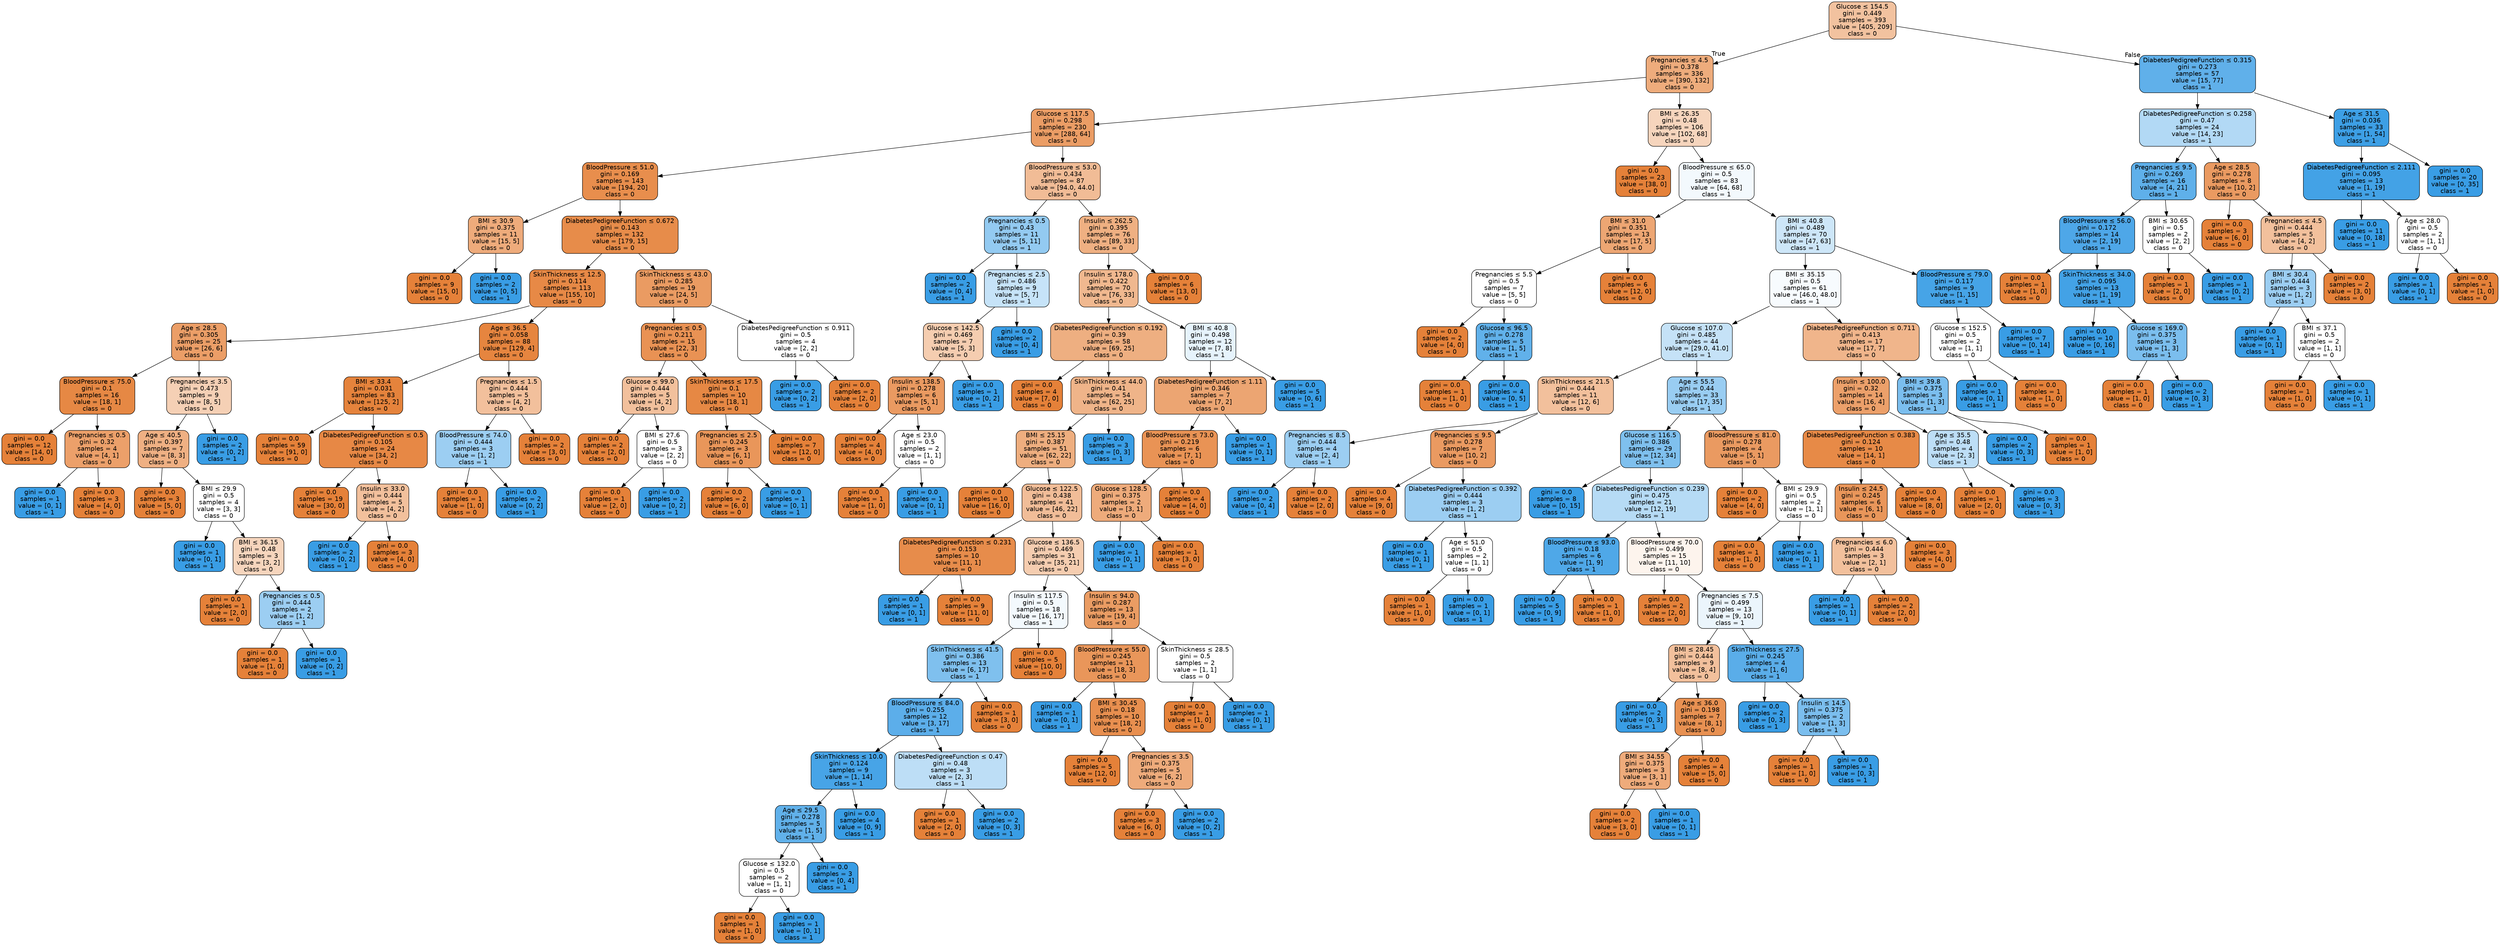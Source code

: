 digraph Tree {
node [shape=box, style="filled, rounded", color="black", fontname="helvetica"] ;
edge [fontname="helvetica"] ;
0 [label=<Glucose &le; 154.5<br/>gini = 0.449<br/>samples = 393<br/>value = [405, 209]<br/>class = 0>, fillcolor="#f2c29f"] ;
1 [label=<Pregnancies &le; 4.5<br/>gini = 0.378<br/>samples = 336<br/>value = [390, 132]<br/>class = 0>, fillcolor="#eeac7c"] ;
0 -> 1 [labeldistance=2.5, labelangle=45, headlabel="True"] ;
2 [label=<Glucose &le; 117.5<br/>gini = 0.298<br/>samples = 230<br/>value = [288, 64]<br/>class = 0>, fillcolor="#eb9d65"] ;
1 -> 2 ;
3 [label=<BloodPressure &le; 51.0<br/>gini = 0.169<br/>samples = 143<br/>value = [194, 20]<br/>class = 0>, fillcolor="#e88e4d"] ;
2 -> 3 ;
4 [label=<BMI &le; 30.9<br/>gini = 0.375<br/>samples = 11<br/>value = [15, 5]<br/>class = 0>, fillcolor="#eeab7b"] ;
3 -> 4 ;
5 [label=<gini = 0.0<br/>samples = 9<br/>value = [15, 0]<br/>class = 0>, fillcolor="#e58139"] ;
4 -> 5 ;
6 [label=<gini = 0.0<br/>samples = 2<br/>value = [0, 5]<br/>class = 1>, fillcolor="#399de5"] ;
4 -> 6 ;
7 [label=<DiabetesPedigreeFunction &le; 0.672<br/>gini = 0.143<br/>samples = 132<br/>value = [179, 15]<br/>class = 0>, fillcolor="#e78c4a"] ;
3 -> 7 ;
8 [label=<SkinThickness &le; 12.5<br/>gini = 0.114<br/>samples = 113<br/>value = [155, 10]<br/>class = 0>, fillcolor="#e78946"] ;
7 -> 8 ;
9 [label=<Age &le; 28.5<br/>gini = 0.305<br/>samples = 25<br/>value = [26, 6]<br/>class = 0>, fillcolor="#eb9e67"] ;
8 -> 9 ;
10 [label=<BloodPressure &le; 75.0<br/>gini = 0.1<br/>samples = 16<br/>value = [18, 1]<br/>class = 0>, fillcolor="#e68844"] ;
9 -> 10 ;
11 [label=<gini = 0.0<br/>samples = 12<br/>value = [14, 0]<br/>class = 0>, fillcolor="#e58139"] ;
10 -> 11 ;
12 [label=<Pregnancies &le; 0.5<br/>gini = 0.32<br/>samples = 4<br/>value = [4, 1]<br/>class = 0>, fillcolor="#eca06a"] ;
10 -> 12 ;
13 [label=<gini = 0.0<br/>samples = 1<br/>value = [0, 1]<br/>class = 1>, fillcolor="#399de5"] ;
12 -> 13 ;
14 [label=<gini = 0.0<br/>samples = 3<br/>value = [4, 0]<br/>class = 0>, fillcolor="#e58139"] ;
12 -> 14 ;
15 [label=<Pregnancies &le; 3.5<br/>gini = 0.473<br/>samples = 9<br/>value = [8, 5]<br/>class = 0>, fillcolor="#f5d0b5"] ;
9 -> 15 ;
16 [label=<Age &le; 40.5<br/>gini = 0.397<br/>samples = 7<br/>value = [8, 3]<br/>class = 0>, fillcolor="#efb083"] ;
15 -> 16 ;
17 [label=<gini = 0.0<br/>samples = 3<br/>value = [5, 0]<br/>class = 0>, fillcolor="#e58139"] ;
16 -> 17 ;
18 [label=<BMI &le; 29.9<br/>gini = 0.5<br/>samples = 4<br/>value = [3, 3]<br/>class = 0>, fillcolor="#ffffff"] ;
16 -> 18 ;
19 [label=<gini = 0.0<br/>samples = 1<br/>value = [0, 1]<br/>class = 1>, fillcolor="#399de5"] ;
18 -> 19 ;
20 [label=<BMI &le; 36.15<br/>gini = 0.48<br/>samples = 3<br/>value = [3, 2]<br/>class = 0>, fillcolor="#f6d5bd"] ;
18 -> 20 ;
21 [label=<gini = 0.0<br/>samples = 1<br/>value = [2, 0]<br/>class = 0>, fillcolor="#e58139"] ;
20 -> 21 ;
22 [label=<Pregnancies &le; 0.5<br/>gini = 0.444<br/>samples = 2<br/>value = [1, 2]<br/>class = 1>, fillcolor="#9ccef2"] ;
20 -> 22 ;
23 [label=<gini = 0.0<br/>samples = 1<br/>value = [1, 0]<br/>class = 0>, fillcolor="#e58139"] ;
22 -> 23 ;
24 [label=<gini = 0.0<br/>samples = 1<br/>value = [0, 2]<br/>class = 1>, fillcolor="#399de5"] ;
22 -> 24 ;
25 [label=<gini = 0.0<br/>samples = 2<br/>value = [0, 2]<br/>class = 1>, fillcolor="#399de5"] ;
15 -> 25 ;
26 [label=<Age &le; 36.5<br/>gini = 0.058<br/>samples = 88<br/>value = [129, 4]<br/>class = 0>, fillcolor="#e6853f"] ;
8 -> 26 ;
27 [label=<BMI &le; 33.4<br/>gini = 0.031<br/>samples = 83<br/>value = [125, 2]<br/>class = 0>, fillcolor="#e5833c"] ;
26 -> 27 ;
28 [label=<gini = 0.0<br/>samples = 59<br/>value = [91, 0]<br/>class = 0>, fillcolor="#e58139"] ;
27 -> 28 ;
29 [label=<DiabetesPedigreeFunction &le; 0.5<br/>gini = 0.105<br/>samples = 24<br/>value = [34, 2]<br/>class = 0>, fillcolor="#e78845"] ;
27 -> 29 ;
30 [label=<gini = 0.0<br/>samples = 19<br/>value = [30, 0]<br/>class = 0>, fillcolor="#e58139"] ;
29 -> 30 ;
31 [label=<Insulin &le; 33.0<br/>gini = 0.444<br/>samples = 5<br/>value = [4, 2]<br/>class = 0>, fillcolor="#f2c09c"] ;
29 -> 31 ;
32 [label=<gini = 0.0<br/>samples = 2<br/>value = [0, 2]<br/>class = 1>, fillcolor="#399de5"] ;
31 -> 32 ;
33 [label=<gini = 0.0<br/>samples = 3<br/>value = [4, 0]<br/>class = 0>, fillcolor="#e58139"] ;
31 -> 33 ;
34 [label=<Pregnancies &le; 1.5<br/>gini = 0.444<br/>samples = 5<br/>value = [4, 2]<br/>class = 0>, fillcolor="#f2c09c"] ;
26 -> 34 ;
35 [label=<BloodPressure &le; 74.0<br/>gini = 0.444<br/>samples = 3<br/>value = [1, 2]<br/>class = 1>, fillcolor="#9ccef2"] ;
34 -> 35 ;
36 [label=<gini = 0.0<br/>samples = 1<br/>value = [1, 0]<br/>class = 0>, fillcolor="#e58139"] ;
35 -> 36 ;
37 [label=<gini = 0.0<br/>samples = 2<br/>value = [0, 2]<br/>class = 1>, fillcolor="#399de5"] ;
35 -> 37 ;
38 [label=<gini = 0.0<br/>samples = 2<br/>value = [3, 0]<br/>class = 0>, fillcolor="#e58139"] ;
34 -> 38 ;
39 [label=<SkinThickness &le; 43.0<br/>gini = 0.285<br/>samples = 19<br/>value = [24, 5]<br/>class = 0>, fillcolor="#ea9b62"] ;
7 -> 39 ;
40 [label=<Pregnancies &le; 0.5<br/>gini = 0.211<br/>samples = 15<br/>value = [22, 3]<br/>class = 0>, fillcolor="#e99254"] ;
39 -> 40 ;
41 [label=<Glucose &le; 99.0<br/>gini = 0.444<br/>samples = 5<br/>value = [4, 2]<br/>class = 0>, fillcolor="#f2c09c"] ;
40 -> 41 ;
42 [label=<gini = 0.0<br/>samples = 2<br/>value = [2, 0]<br/>class = 0>, fillcolor="#e58139"] ;
41 -> 42 ;
43 [label=<BMI &le; 27.6<br/>gini = 0.5<br/>samples = 3<br/>value = [2, 2]<br/>class = 0>, fillcolor="#ffffff"] ;
41 -> 43 ;
44 [label=<gini = 0.0<br/>samples = 1<br/>value = [2, 0]<br/>class = 0>, fillcolor="#e58139"] ;
43 -> 44 ;
45 [label=<gini = 0.0<br/>samples = 2<br/>value = [0, 2]<br/>class = 1>, fillcolor="#399de5"] ;
43 -> 45 ;
46 [label=<SkinThickness &le; 17.5<br/>gini = 0.1<br/>samples = 10<br/>value = [18, 1]<br/>class = 0>, fillcolor="#e68844"] ;
40 -> 46 ;
47 [label=<Pregnancies &le; 2.5<br/>gini = 0.245<br/>samples = 3<br/>value = [6, 1]<br/>class = 0>, fillcolor="#e9965a"] ;
46 -> 47 ;
48 [label=<gini = 0.0<br/>samples = 2<br/>value = [6, 0]<br/>class = 0>, fillcolor="#e58139"] ;
47 -> 48 ;
49 [label=<gini = 0.0<br/>samples = 1<br/>value = [0, 1]<br/>class = 1>, fillcolor="#399de5"] ;
47 -> 49 ;
50 [label=<gini = 0.0<br/>samples = 7<br/>value = [12, 0]<br/>class = 0>, fillcolor="#e58139"] ;
46 -> 50 ;
51 [label=<DiabetesPedigreeFunction &le; 0.911<br/>gini = 0.5<br/>samples = 4<br/>value = [2, 2]<br/>class = 0>, fillcolor="#ffffff"] ;
39 -> 51 ;
52 [label=<gini = 0.0<br/>samples = 2<br/>value = [0, 2]<br/>class = 1>, fillcolor="#399de5"] ;
51 -> 52 ;
53 [label=<gini = 0.0<br/>samples = 2<br/>value = [2, 0]<br/>class = 0>, fillcolor="#e58139"] ;
51 -> 53 ;
54 [label=<BloodPressure &le; 53.0<br/>gini = 0.434<br/>samples = 87<br/>value = [94.0, 44.0]<br/>class = 0>, fillcolor="#f1bc96"] ;
2 -> 54 ;
55 [label=<Pregnancies &le; 0.5<br/>gini = 0.43<br/>samples = 11<br/>value = [5, 11]<br/>class = 1>, fillcolor="#93caf1"] ;
54 -> 55 ;
56 [label=<gini = 0.0<br/>samples = 2<br/>value = [0, 4]<br/>class = 1>, fillcolor="#399de5"] ;
55 -> 56 ;
57 [label=<Pregnancies &le; 2.5<br/>gini = 0.486<br/>samples = 9<br/>value = [5, 7]<br/>class = 1>, fillcolor="#c6e3f8"] ;
55 -> 57 ;
58 [label=<Glucose &le; 142.5<br/>gini = 0.469<br/>samples = 7<br/>value = [5, 3]<br/>class = 0>, fillcolor="#f5cdb0"] ;
57 -> 58 ;
59 [label=<Insulin &le; 138.5<br/>gini = 0.278<br/>samples = 6<br/>value = [5, 1]<br/>class = 0>, fillcolor="#ea9a61"] ;
58 -> 59 ;
60 [label=<gini = 0.0<br/>samples = 4<br/>value = [4, 0]<br/>class = 0>, fillcolor="#e58139"] ;
59 -> 60 ;
61 [label=<Age &le; 23.0<br/>gini = 0.5<br/>samples = 2<br/>value = [1, 1]<br/>class = 0>, fillcolor="#ffffff"] ;
59 -> 61 ;
62 [label=<gini = 0.0<br/>samples = 1<br/>value = [1, 0]<br/>class = 0>, fillcolor="#e58139"] ;
61 -> 62 ;
63 [label=<gini = 0.0<br/>samples = 1<br/>value = [0, 1]<br/>class = 1>, fillcolor="#399de5"] ;
61 -> 63 ;
64 [label=<gini = 0.0<br/>samples = 1<br/>value = [0, 2]<br/>class = 1>, fillcolor="#399de5"] ;
58 -> 64 ;
65 [label=<gini = 0.0<br/>samples = 2<br/>value = [0, 4]<br/>class = 1>, fillcolor="#399de5"] ;
57 -> 65 ;
66 [label=<Insulin &le; 262.5<br/>gini = 0.395<br/>samples = 76<br/>value = [89, 33]<br/>class = 0>, fillcolor="#efb082"] ;
54 -> 66 ;
67 [label=<Insulin &le; 178.0<br/>gini = 0.422<br/>samples = 70<br/>value = [76, 33]<br/>class = 0>, fillcolor="#f0b88f"] ;
66 -> 67 ;
68 [label=<DiabetesPedigreeFunction &le; 0.192<br/>gini = 0.39<br/>samples = 58<br/>value = [69, 25]<br/>class = 0>, fillcolor="#eeaf81"] ;
67 -> 68 ;
69 [label=<gini = 0.0<br/>samples = 4<br/>value = [7, 0]<br/>class = 0>, fillcolor="#e58139"] ;
68 -> 69 ;
70 [label=<SkinThickness &le; 44.0<br/>gini = 0.41<br/>samples = 54<br/>value = [62, 25]<br/>class = 0>, fillcolor="#efb489"] ;
68 -> 70 ;
71 [label=<BMI &le; 25.15<br/>gini = 0.387<br/>samples = 51<br/>value = [62, 22]<br/>class = 0>, fillcolor="#eeae7f"] ;
70 -> 71 ;
72 [label=<gini = 0.0<br/>samples = 10<br/>value = [16, 0]<br/>class = 0>, fillcolor="#e58139"] ;
71 -> 72 ;
73 [label=<Glucose &le; 122.5<br/>gini = 0.438<br/>samples = 41<br/>value = [46, 22]<br/>class = 0>, fillcolor="#f1bd98"] ;
71 -> 73 ;
74 [label=<DiabetesPedigreeFunction &le; 0.231<br/>gini = 0.153<br/>samples = 10<br/>value = [11, 1]<br/>class = 0>, fillcolor="#e78c4b"] ;
73 -> 74 ;
75 [label=<gini = 0.0<br/>samples = 1<br/>value = [0, 1]<br/>class = 1>, fillcolor="#399de5"] ;
74 -> 75 ;
76 [label=<gini = 0.0<br/>samples = 9<br/>value = [11, 0]<br/>class = 0>, fillcolor="#e58139"] ;
74 -> 76 ;
77 [label=<Glucose &le; 136.5<br/>gini = 0.469<br/>samples = 31<br/>value = [35, 21]<br/>class = 0>, fillcolor="#f5cdb0"] ;
73 -> 77 ;
78 [label=<Insulin &le; 117.5<br/>gini = 0.5<br/>samples = 18<br/>value = [16, 17]<br/>class = 1>, fillcolor="#f3f9fd"] ;
77 -> 78 ;
79 [label=<SkinThickness &le; 41.5<br/>gini = 0.386<br/>samples = 13<br/>value = [6, 17]<br/>class = 1>, fillcolor="#7fc0ee"] ;
78 -> 79 ;
80 [label=<BloodPressure &le; 84.0<br/>gini = 0.255<br/>samples = 12<br/>value = [3, 17]<br/>class = 1>, fillcolor="#5caeea"] ;
79 -> 80 ;
81 [label=<SkinThickness &le; 10.0<br/>gini = 0.124<br/>samples = 9<br/>value = [1, 14]<br/>class = 1>, fillcolor="#47a4e7"] ;
80 -> 81 ;
82 [label=<Age &le; 29.5<br/>gini = 0.278<br/>samples = 5<br/>value = [1, 5]<br/>class = 1>, fillcolor="#61b1ea"] ;
81 -> 82 ;
83 [label=<Glucose &le; 132.0<br/>gini = 0.5<br/>samples = 2<br/>value = [1, 1]<br/>class = 0>, fillcolor="#ffffff"] ;
82 -> 83 ;
84 [label=<gini = 0.0<br/>samples = 1<br/>value = [1, 0]<br/>class = 0>, fillcolor="#e58139"] ;
83 -> 84 ;
85 [label=<gini = 0.0<br/>samples = 1<br/>value = [0, 1]<br/>class = 1>, fillcolor="#399de5"] ;
83 -> 85 ;
86 [label=<gini = 0.0<br/>samples = 3<br/>value = [0, 4]<br/>class = 1>, fillcolor="#399de5"] ;
82 -> 86 ;
87 [label=<gini = 0.0<br/>samples = 4<br/>value = [0, 9]<br/>class = 1>, fillcolor="#399de5"] ;
81 -> 87 ;
88 [label=<DiabetesPedigreeFunction &le; 0.47<br/>gini = 0.48<br/>samples = 3<br/>value = [2, 3]<br/>class = 1>, fillcolor="#bddef6"] ;
80 -> 88 ;
89 [label=<gini = 0.0<br/>samples = 1<br/>value = [2, 0]<br/>class = 0>, fillcolor="#e58139"] ;
88 -> 89 ;
90 [label=<gini = 0.0<br/>samples = 2<br/>value = [0, 3]<br/>class = 1>, fillcolor="#399de5"] ;
88 -> 90 ;
91 [label=<gini = 0.0<br/>samples = 1<br/>value = [3, 0]<br/>class = 0>, fillcolor="#e58139"] ;
79 -> 91 ;
92 [label=<gini = 0.0<br/>samples = 5<br/>value = [10, 0]<br/>class = 0>, fillcolor="#e58139"] ;
78 -> 92 ;
93 [label=<Insulin &le; 94.0<br/>gini = 0.287<br/>samples = 13<br/>value = [19, 4]<br/>class = 0>, fillcolor="#ea9c63"] ;
77 -> 93 ;
94 [label=<BloodPressure &le; 55.0<br/>gini = 0.245<br/>samples = 11<br/>value = [18, 3]<br/>class = 0>, fillcolor="#e9965a"] ;
93 -> 94 ;
95 [label=<gini = 0.0<br/>samples = 1<br/>value = [0, 1]<br/>class = 1>, fillcolor="#399de5"] ;
94 -> 95 ;
96 [label=<BMI &le; 30.45<br/>gini = 0.18<br/>samples = 10<br/>value = [18, 2]<br/>class = 0>, fillcolor="#e88f4f"] ;
94 -> 96 ;
97 [label=<gini = 0.0<br/>samples = 5<br/>value = [12, 0]<br/>class = 0>, fillcolor="#e58139"] ;
96 -> 97 ;
98 [label=<Pregnancies &le; 3.5<br/>gini = 0.375<br/>samples = 5<br/>value = [6, 2]<br/>class = 0>, fillcolor="#eeab7b"] ;
96 -> 98 ;
99 [label=<gini = 0.0<br/>samples = 3<br/>value = [6, 0]<br/>class = 0>, fillcolor="#e58139"] ;
98 -> 99 ;
100 [label=<gini = 0.0<br/>samples = 2<br/>value = [0, 2]<br/>class = 1>, fillcolor="#399de5"] ;
98 -> 100 ;
101 [label=<SkinThickness &le; 28.5<br/>gini = 0.5<br/>samples = 2<br/>value = [1, 1]<br/>class = 0>, fillcolor="#ffffff"] ;
93 -> 101 ;
102 [label=<gini = 0.0<br/>samples = 1<br/>value = [1, 0]<br/>class = 0>, fillcolor="#e58139"] ;
101 -> 102 ;
103 [label=<gini = 0.0<br/>samples = 1<br/>value = [0, 1]<br/>class = 1>, fillcolor="#399de5"] ;
101 -> 103 ;
104 [label=<gini = 0.0<br/>samples = 3<br/>value = [0, 3]<br/>class = 1>, fillcolor="#399de5"] ;
70 -> 104 ;
105 [label=<BMI &le; 40.8<br/>gini = 0.498<br/>samples = 12<br/>value = [7, 8]<br/>class = 1>, fillcolor="#e6f3fc"] ;
67 -> 105 ;
106 [label=<DiabetesPedigreeFunction &le; 1.11<br/>gini = 0.346<br/>samples = 7<br/>value = [7, 2]<br/>class = 0>, fillcolor="#eca572"] ;
105 -> 106 ;
107 [label=<BloodPressure &le; 73.0<br/>gini = 0.219<br/>samples = 6<br/>value = [7, 1]<br/>class = 0>, fillcolor="#e99355"] ;
106 -> 107 ;
108 [label=<Glucose &le; 128.5<br/>gini = 0.375<br/>samples = 2<br/>value = [3, 1]<br/>class = 0>, fillcolor="#eeab7b"] ;
107 -> 108 ;
109 [label=<gini = 0.0<br/>samples = 1<br/>value = [0, 1]<br/>class = 1>, fillcolor="#399de5"] ;
108 -> 109 ;
110 [label=<gini = 0.0<br/>samples = 1<br/>value = [3, 0]<br/>class = 0>, fillcolor="#e58139"] ;
108 -> 110 ;
111 [label=<gini = 0.0<br/>samples = 4<br/>value = [4, 0]<br/>class = 0>, fillcolor="#e58139"] ;
107 -> 111 ;
112 [label=<gini = 0.0<br/>samples = 1<br/>value = [0, 1]<br/>class = 1>, fillcolor="#399de5"] ;
106 -> 112 ;
113 [label=<gini = 0.0<br/>samples = 5<br/>value = [0, 6]<br/>class = 1>, fillcolor="#399de5"] ;
105 -> 113 ;
114 [label=<gini = 0.0<br/>samples = 6<br/>value = [13, 0]<br/>class = 0>, fillcolor="#e58139"] ;
66 -> 114 ;
115 [label=<BMI &le; 26.35<br/>gini = 0.48<br/>samples = 106<br/>value = [102, 68]<br/>class = 0>, fillcolor="#f6d5bd"] ;
1 -> 115 ;
116 [label=<gini = 0.0<br/>samples = 23<br/>value = [38, 0]<br/>class = 0>, fillcolor="#e58139"] ;
115 -> 116 ;
117 [label=<BloodPressure &le; 65.0<br/>gini = 0.5<br/>samples = 83<br/>value = [64, 68]<br/>class = 1>, fillcolor="#f3f9fd"] ;
115 -> 117 ;
118 [label=<BMI &le; 31.0<br/>gini = 0.351<br/>samples = 13<br/>value = [17, 5]<br/>class = 0>, fillcolor="#eda673"] ;
117 -> 118 ;
119 [label=<Pregnancies &le; 5.5<br/>gini = 0.5<br/>samples = 7<br/>value = [5, 5]<br/>class = 0>, fillcolor="#ffffff"] ;
118 -> 119 ;
120 [label=<gini = 0.0<br/>samples = 2<br/>value = [4, 0]<br/>class = 0>, fillcolor="#e58139"] ;
119 -> 120 ;
121 [label=<Glucose &le; 96.5<br/>gini = 0.278<br/>samples = 5<br/>value = [1, 5]<br/>class = 1>, fillcolor="#61b1ea"] ;
119 -> 121 ;
122 [label=<gini = 0.0<br/>samples = 1<br/>value = [1, 0]<br/>class = 0>, fillcolor="#e58139"] ;
121 -> 122 ;
123 [label=<gini = 0.0<br/>samples = 4<br/>value = [0, 5]<br/>class = 1>, fillcolor="#399de5"] ;
121 -> 123 ;
124 [label=<gini = 0.0<br/>samples = 6<br/>value = [12, 0]<br/>class = 0>, fillcolor="#e58139"] ;
118 -> 124 ;
125 [label=<BMI &le; 40.8<br/>gini = 0.489<br/>samples = 70<br/>value = [47, 63]<br/>class = 1>, fillcolor="#cde6f8"] ;
117 -> 125 ;
126 [label=<BMI &le; 35.15<br/>gini = 0.5<br/>samples = 61<br/>value = [46.0, 48.0]<br/>class = 1>, fillcolor="#f7fbfe"] ;
125 -> 126 ;
127 [label=<Glucose &le; 107.0<br/>gini = 0.485<br/>samples = 44<br/>value = [29.0, 41.0]<br/>class = 1>, fillcolor="#c5e2f7"] ;
126 -> 127 ;
128 [label=<SkinThickness &le; 21.5<br/>gini = 0.444<br/>samples = 11<br/>value = [12, 6]<br/>class = 0>, fillcolor="#f2c09c"] ;
127 -> 128 ;
129 [label=<Pregnancies &le; 8.5<br/>gini = 0.444<br/>samples = 4<br/>value = [2, 4]<br/>class = 1>, fillcolor="#9ccef2"] ;
128 -> 129 ;
130 [label=<gini = 0.0<br/>samples = 2<br/>value = [0, 4]<br/>class = 1>, fillcolor="#399de5"] ;
129 -> 130 ;
131 [label=<gini = 0.0<br/>samples = 2<br/>value = [2, 0]<br/>class = 0>, fillcolor="#e58139"] ;
129 -> 131 ;
132 [label=<Pregnancies &le; 9.5<br/>gini = 0.278<br/>samples = 7<br/>value = [10, 2]<br/>class = 0>, fillcolor="#ea9a61"] ;
128 -> 132 ;
133 [label=<gini = 0.0<br/>samples = 4<br/>value = [9, 0]<br/>class = 0>, fillcolor="#e58139"] ;
132 -> 133 ;
134 [label=<DiabetesPedigreeFunction &le; 0.392<br/>gini = 0.444<br/>samples = 3<br/>value = [1, 2]<br/>class = 1>, fillcolor="#9ccef2"] ;
132 -> 134 ;
135 [label=<gini = 0.0<br/>samples = 1<br/>value = [0, 1]<br/>class = 1>, fillcolor="#399de5"] ;
134 -> 135 ;
136 [label=<Age &le; 51.0<br/>gini = 0.5<br/>samples = 2<br/>value = [1, 1]<br/>class = 0>, fillcolor="#ffffff"] ;
134 -> 136 ;
137 [label=<gini = 0.0<br/>samples = 1<br/>value = [1, 0]<br/>class = 0>, fillcolor="#e58139"] ;
136 -> 137 ;
138 [label=<gini = 0.0<br/>samples = 1<br/>value = [0, 1]<br/>class = 1>, fillcolor="#399de5"] ;
136 -> 138 ;
139 [label=<Age &le; 55.5<br/>gini = 0.44<br/>samples = 33<br/>value = [17, 35]<br/>class = 1>, fillcolor="#99cdf2"] ;
127 -> 139 ;
140 [label=<Glucose &le; 116.5<br/>gini = 0.386<br/>samples = 29<br/>value = [12, 34]<br/>class = 1>, fillcolor="#7fc0ee"] ;
139 -> 140 ;
141 [label=<gini = 0.0<br/>samples = 8<br/>value = [0, 15]<br/>class = 1>, fillcolor="#399de5"] ;
140 -> 141 ;
142 [label=<DiabetesPedigreeFunction &le; 0.239<br/>gini = 0.475<br/>samples = 21<br/>value = [12, 19]<br/>class = 1>, fillcolor="#b6dbf5"] ;
140 -> 142 ;
143 [label=<BloodPressure &le; 93.0<br/>gini = 0.18<br/>samples = 6<br/>value = [1, 9]<br/>class = 1>, fillcolor="#4fa8e8"] ;
142 -> 143 ;
144 [label=<gini = 0.0<br/>samples = 5<br/>value = [0, 9]<br/>class = 1>, fillcolor="#399de5"] ;
143 -> 144 ;
145 [label=<gini = 0.0<br/>samples = 1<br/>value = [1, 0]<br/>class = 0>, fillcolor="#e58139"] ;
143 -> 145 ;
146 [label=<BloodPressure &le; 70.0<br/>gini = 0.499<br/>samples = 15<br/>value = [11, 10]<br/>class = 0>, fillcolor="#fdf4ed"] ;
142 -> 146 ;
147 [label=<gini = 0.0<br/>samples = 2<br/>value = [2, 0]<br/>class = 0>, fillcolor="#e58139"] ;
146 -> 147 ;
148 [label=<Pregnancies &le; 7.5<br/>gini = 0.499<br/>samples = 13<br/>value = [9, 10]<br/>class = 1>, fillcolor="#ebf5fc"] ;
146 -> 148 ;
149 [label=<BMI &le; 28.45<br/>gini = 0.444<br/>samples = 9<br/>value = [8, 4]<br/>class = 0>, fillcolor="#f2c09c"] ;
148 -> 149 ;
150 [label=<gini = 0.0<br/>samples = 2<br/>value = [0, 3]<br/>class = 1>, fillcolor="#399de5"] ;
149 -> 150 ;
151 [label=<Age &le; 36.0<br/>gini = 0.198<br/>samples = 7<br/>value = [8, 1]<br/>class = 0>, fillcolor="#e89152"] ;
149 -> 151 ;
152 [label=<BMI &le; 34.55<br/>gini = 0.375<br/>samples = 3<br/>value = [3, 1]<br/>class = 0>, fillcolor="#eeab7b"] ;
151 -> 152 ;
153 [label=<gini = 0.0<br/>samples = 2<br/>value = [3, 0]<br/>class = 0>, fillcolor="#e58139"] ;
152 -> 153 ;
154 [label=<gini = 0.0<br/>samples = 1<br/>value = [0, 1]<br/>class = 1>, fillcolor="#399de5"] ;
152 -> 154 ;
155 [label=<gini = 0.0<br/>samples = 4<br/>value = [5, 0]<br/>class = 0>, fillcolor="#e58139"] ;
151 -> 155 ;
156 [label=<SkinThickness &le; 27.5<br/>gini = 0.245<br/>samples = 4<br/>value = [1, 6]<br/>class = 1>, fillcolor="#5aade9"] ;
148 -> 156 ;
157 [label=<gini = 0.0<br/>samples = 2<br/>value = [0, 3]<br/>class = 1>, fillcolor="#399de5"] ;
156 -> 157 ;
158 [label=<Insulin &le; 14.5<br/>gini = 0.375<br/>samples = 2<br/>value = [1, 3]<br/>class = 1>, fillcolor="#7bbeee"] ;
156 -> 158 ;
159 [label=<gini = 0.0<br/>samples = 1<br/>value = [1, 0]<br/>class = 0>, fillcolor="#e58139"] ;
158 -> 159 ;
160 [label=<gini = 0.0<br/>samples = 1<br/>value = [0, 3]<br/>class = 1>, fillcolor="#399de5"] ;
158 -> 160 ;
161 [label=<BloodPressure &le; 81.0<br/>gini = 0.278<br/>samples = 4<br/>value = [5, 1]<br/>class = 0>, fillcolor="#ea9a61"] ;
139 -> 161 ;
162 [label=<gini = 0.0<br/>samples = 2<br/>value = [4, 0]<br/>class = 0>, fillcolor="#e58139"] ;
161 -> 162 ;
163 [label=<BMI &le; 29.9<br/>gini = 0.5<br/>samples = 2<br/>value = [1, 1]<br/>class = 0>, fillcolor="#ffffff"] ;
161 -> 163 ;
164 [label=<gini = 0.0<br/>samples = 1<br/>value = [1, 0]<br/>class = 0>, fillcolor="#e58139"] ;
163 -> 164 ;
165 [label=<gini = 0.0<br/>samples = 1<br/>value = [0, 1]<br/>class = 1>, fillcolor="#399de5"] ;
163 -> 165 ;
166 [label=<DiabetesPedigreeFunction &le; 0.711<br/>gini = 0.413<br/>samples = 17<br/>value = [17, 7]<br/>class = 0>, fillcolor="#f0b58b"] ;
126 -> 166 ;
167 [label=<Insulin &le; 100.0<br/>gini = 0.32<br/>samples = 14<br/>value = [16, 4]<br/>class = 0>, fillcolor="#eca06a"] ;
166 -> 167 ;
168 [label=<DiabetesPedigreeFunction &le; 0.383<br/>gini = 0.124<br/>samples = 10<br/>value = [14, 1]<br/>class = 0>, fillcolor="#e78a47"] ;
167 -> 168 ;
169 [label=<Insulin &le; 24.5<br/>gini = 0.245<br/>samples = 6<br/>value = [6, 1]<br/>class = 0>, fillcolor="#e9965a"] ;
168 -> 169 ;
170 [label=<Pregnancies &le; 6.0<br/>gini = 0.444<br/>samples = 3<br/>value = [2, 1]<br/>class = 0>, fillcolor="#f2c09c"] ;
169 -> 170 ;
171 [label=<gini = 0.0<br/>samples = 1<br/>value = [0, 1]<br/>class = 1>, fillcolor="#399de5"] ;
170 -> 171 ;
172 [label=<gini = 0.0<br/>samples = 2<br/>value = [2, 0]<br/>class = 0>, fillcolor="#e58139"] ;
170 -> 172 ;
173 [label=<gini = 0.0<br/>samples = 3<br/>value = [4, 0]<br/>class = 0>, fillcolor="#e58139"] ;
169 -> 173 ;
174 [label=<gini = 0.0<br/>samples = 4<br/>value = [8, 0]<br/>class = 0>, fillcolor="#e58139"] ;
168 -> 174 ;
175 [label=<Age &le; 35.5<br/>gini = 0.48<br/>samples = 4<br/>value = [2, 3]<br/>class = 1>, fillcolor="#bddef6"] ;
167 -> 175 ;
176 [label=<gini = 0.0<br/>samples = 1<br/>value = [2, 0]<br/>class = 0>, fillcolor="#e58139"] ;
175 -> 176 ;
177 [label=<gini = 0.0<br/>samples = 3<br/>value = [0, 3]<br/>class = 1>, fillcolor="#399de5"] ;
175 -> 177 ;
178 [label=<BMI &le; 39.8<br/>gini = 0.375<br/>samples = 3<br/>value = [1, 3]<br/>class = 1>, fillcolor="#7bbeee"] ;
166 -> 178 ;
179 [label=<gini = 0.0<br/>samples = 2<br/>value = [0, 3]<br/>class = 1>, fillcolor="#399de5"] ;
178 -> 179 ;
180 [label=<gini = 0.0<br/>samples = 1<br/>value = [1, 0]<br/>class = 0>, fillcolor="#e58139"] ;
178 -> 180 ;
181 [label=<BloodPressure &le; 79.0<br/>gini = 0.117<br/>samples = 9<br/>value = [1, 15]<br/>class = 1>, fillcolor="#46a4e7"] ;
125 -> 181 ;
182 [label=<Glucose &le; 152.5<br/>gini = 0.5<br/>samples = 2<br/>value = [1, 1]<br/>class = 0>, fillcolor="#ffffff"] ;
181 -> 182 ;
183 [label=<gini = 0.0<br/>samples = 1<br/>value = [0, 1]<br/>class = 1>, fillcolor="#399de5"] ;
182 -> 183 ;
184 [label=<gini = 0.0<br/>samples = 1<br/>value = [1, 0]<br/>class = 0>, fillcolor="#e58139"] ;
182 -> 184 ;
185 [label=<gini = 0.0<br/>samples = 7<br/>value = [0, 14]<br/>class = 1>, fillcolor="#399de5"] ;
181 -> 185 ;
186 [label=<DiabetesPedigreeFunction &le; 0.315<br/>gini = 0.273<br/>samples = 57<br/>value = [15, 77]<br/>class = 1>, fillcolor="#60b0ea"] ;
0 -> 186 [labeldistance=2.5, labelangle=-45, headlabel="False"] ;
187 [label=<DiabetesPedigreeFunction &le; 0.258<br/>gini = 0.47<br/>samples = 24<br/>value = [14, 23]<br/>class = 1>, fillcolor="#b2d9f5"] ;
186 -> 187 ;
188 [label=<Pregnancies &le; 9.5<br/>gini = 0.269<br/>samples = 16<br/>value = [4, 21]<br/>class = 1>, fillcolor="#5fb0ea"] ;
187 -> 188 ;
189 [label=<BloodPressure &le; 56.0<br/>gini = 0.172<br/>samples = 14<br/>value = [2, 19]<br/>class = 1>, fillcolor="#4ea7e8"] ;
188 -> 189 ;
190 [label=<gini = 0.0<br/>samples = 1<br/>value = [1, 0]<br/>class = 0>, fillcolor="#e58139"] ;
189 -> 190 ;
191 [label=<SkinThickness &le; 34.0<br/>gini = 0.095<br/>samples = 13<br/>value = [1, 19]<br/>class = 1>, fillcolor="#43a2e6"] ;
189 -> 191 ;
192 [label=<gini = 0.0<br/>samples = 10<br/>value = [0, 16]<br/>class = 1>, fillcolor="#399de5"] ;
191 -> 192 ;
193 [label=<Glucose &le; 169.0<br/>gini = 0.375<br/>samples = 3<br/>value = [1, 3]<br/>class = 1>, fillcolor="#7bbeee"] ;
191 -> 193 ;
194 [label=<gini = 0.0<br/>samples = 1<br/>value = [1, 0]<br/>class = 0>, fillcolor="#e58139"] ;
193 -> 194 ;
195 [label=<gini = 0.0<br/>samples = 2<br/>value = [0, 3]<br/>class = 1>, fillcolor="#399de5"] ;
193 -> 195 ;
196 [label=<BMI &le; 30.65<br/>gini = 0.5<br/>samples = 2<br/>value = [2, 2]<br/>class = 0>, fillcolor="#ffffff"] ;
188 -> 196 ;
197 [label=<gini = 0.0<br/>samples = 1<br/>value = [2, 0]<br/>class = 0>, fillcolor="#e58139"] ;
196 -> 197 ;
198 [label=<gini = 0.0<br/>samples = 1<br/>value = [0, 2]<br/>class = 1>, fillcolor="#399de5"] ;
196 -> 198 ;
199 [label=<Age &le; 28.5<br/>gini = 0.278<br/>samples = 8<br/>value = [10, 2]<br/>class = 0>, fillcolor="#ea9a61"] ;
187 -> 199 ;
200 [label=<gini = 0.0<br/>samples = 3<br/>value = [6, 0]<br/>class = 0>, fillcolor="#e58139"] ;
199 -> 200 ;
201 [label=<Pregnancies &le; 4.5<br/>gini = 0.444<br/>samples = 5<br/>value = [4, 2]<br/>class = 0>, fillcolor="#f2c09c"] ;
199 -> 201 ;
202 [label=<BMI &le; 30.4<br/>gini = 0.444<br/>samples = 3<br/>value = [1, 2]<br/>class = 1>, fillcolor="#9ccef2"] ;
201 -> 202 ;
203 [label=<gini = 0.0<br/>samples = 1<br/>value = [0, 1]<br/>class = 1>, fillcolor="#399de5"] ;
202 -> 203 ;
204 [label=<BMI &le; 37.1<br/>gini = 0.5<br/>samples = 2<br/>value = [1, 1]<br/>class = 0>, fillcolor="#ffffff"] ;
202 -> 204 ;
205 [label=<gini = 0.0<br/>samples = 1<br/>value = [1, 0]<br/>class = 0>, fillcolor="#e58139"] ;
204 -> 205 ;
206 [label=<gini = 0.0<br/>samples = 1<br/>value = [0, 1]<br/>class = 1>, fillcolor="#399de5"] ;
204 -> 206 ;
207 [label=<gini = 0.0<br/>samples = 2<br/>value = [3, 0]<br/>class = 0>, fillcolor="#e58139"] ;
201 -> 207 ;
208 [label=<Age &le; 31.5<br/>gini = 0.036<br/>samples = 33<br/>value = [1, 54]<br/>class = 1>, fillcolor="#3d9fe5"] ;
186 -> 208 ;
209 [label=<DiabetesPedigreeFunction &le; 2.111<br/>gini = 0.095<br/>samples = 13<br/>value = [1, 19]<br/>class = 1>, fillcolor="#43a2e6"] ;
208 -> 209 ;
210 [label=<gini = 0.0<br/>samples = 11<br/>value = [0, 18]<br/>class = 1>, fillcolor="#399de5"] ;
209 -> 210 ;
211 [label=<Age &le; 28.0<br/>gini = 0.5<br/>samples = 2<br/>value = [1, 1]<br/>class = 0>, fillcolor="#ffffff"] ;
209 -> 211 ;
212 [label=<gini = 0.0<br/>samples = 1<br/>value = [0, 1]<br/>class = 1>, fillcolor="#399de5"] ;
211 -> 212 ;
213 [label=<gini = 0.0<br/>samples = 1<br/>value = [1, 0]<br/>class = 0>, fillcolor="#e58139"] ;
211 -> 213 ;
214 [label=<gini = 0.0<br/>samples = 20<br/>value = [0, 35]<br/>class = 1>, fillcolor="#399de5"] ;
208 -> 214 ;
}